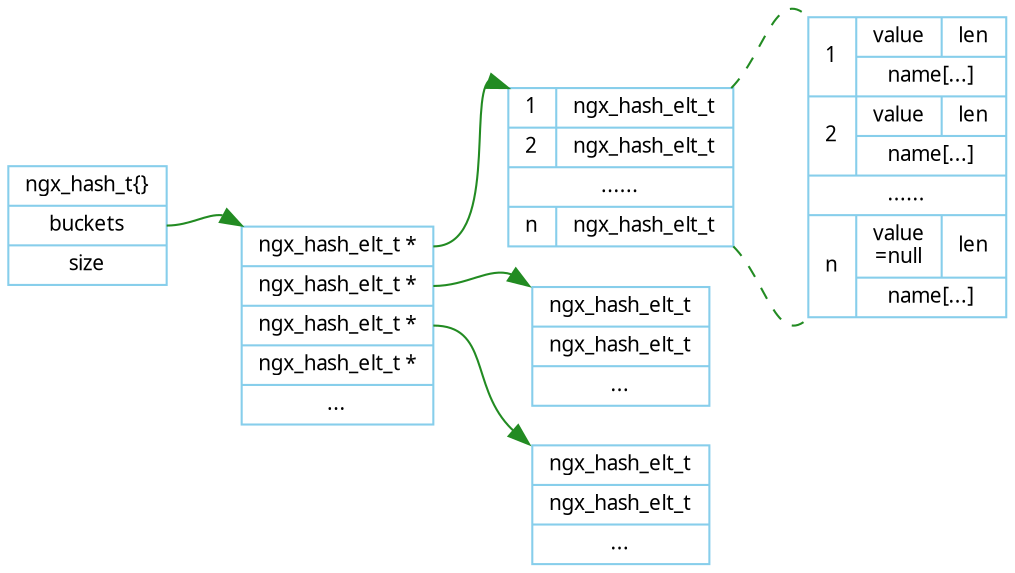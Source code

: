 digraph ngx_hash {
   rankdir=LR;
   node [shape=record, color=skyblue, fontname="Verdana", fontsize=10];
   edge [color=forestgreen, fontname="Verdana", fontsize=10];

   ngx_hash_t [label="<head>ngx_hash_t\{\}|<buckets>buckets|<size>size"];

   buckets_normal [label="<n1>ngx_hash_elt_t *|<n2>ngx_hash_elt_t *|<n3>ngx_hash_elt_t *|<n4>ngx_hash_elt_t *|..."];
   ngx_hash_t:buckets -> buckets_normal:nw;

   elts_simple1 [label="{1|ngx_hash_elt_t}|{2|ngx_hash_elt_t}|......|{n|ngx_hash_elt_t}"];
   buckets_normal:n1 -> elts_simple1:nw;

   elts_simple2 [label="ngx_hash_elt_t|ngx_hash_elt_t|..."];
   buckets_normal:n2 -> elts_simple2:nw;

   elts_simple3 [label="ngx_hash_elt_t|ngx_hash_elt_t|..."];
   buckets_normal:n3 -> elts_simple3:nw;

   elts_complex [label="{<e1>1|{{value|len}|name[...]}}|{<e2>2|{{value|len}|name[...]}}|......|{n|{{value\n=null|len}|name[...]}}"];
   elts_simple1:ne -> elts_complex:nw [weight=10, style=dashed, dir=none];
   elts_simple1:se -> elts_complex:sw [weight=10, style=dashed, dir=none];
}